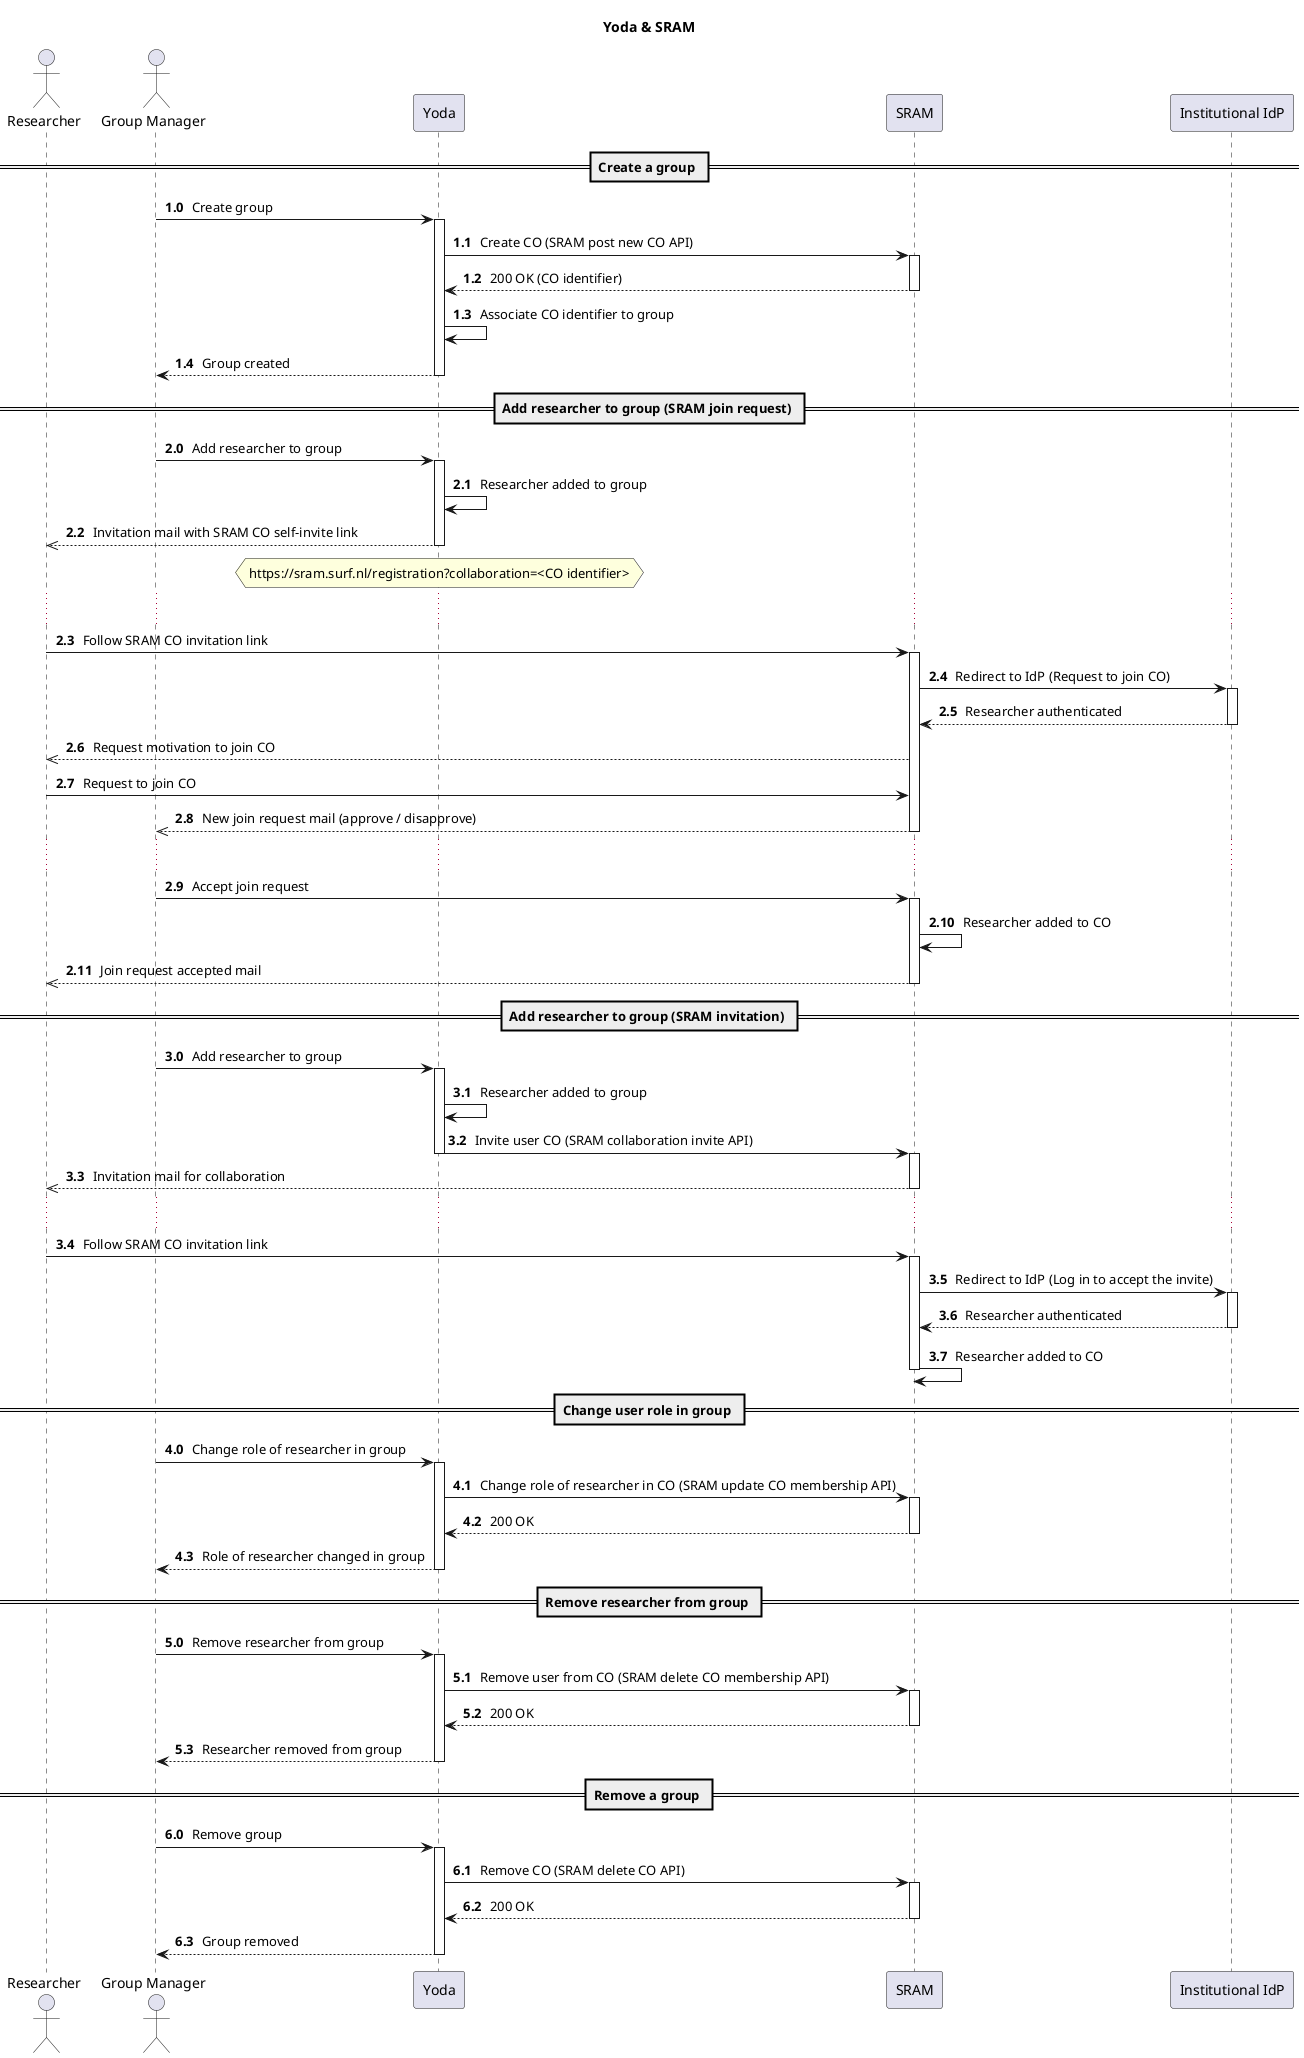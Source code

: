 @startuml
skinparam padding 2
skinparam shadowing false

title Yoda & SRAM

actor       Researcher          as researcher
actor       "Group Manager"     as groupmanager
participant Yoda                as yoda
participant SRAM                as SRAM
participant "Institutional IdP" as IdP

== Create a group ==
autonumber 1.0
groupmanager  -> yoda        : Create group
activate yoda
yoda         -> SRAM        : Create CO (SRAM post new CO API)
activate SRAM
SRAM        --> yoda        : 200 OK (CO identifier)
deactivate SRAM
yoda         -> yoda        : Associate CO identifier to group
yoda        --> groupmanager : Group created
deactivate yoda

== Add researcher to group (SRAM join request) ==
autonumber 2.0
groupmanager  -> yoda        : Add researcher to group
activate yoda
yoda         -> yoda        : Researcher added to group
yoda       -->> researcher  : Invitation mail with SRAM CO self-invite link
deactivate yoda
hnote over yoda
    https://sram.surf.nl/registration?collaboration=<CO identifier>
endhnote
...
researcher   -> SRAM        : Follow SRAM CO invitation link
activate SRAM
SRAM         -> IdP         : Redirect to IdP (Request to join CO)
activate IdP
IdP         --> SRAM        : Researcher authenticated
deactivate IdP
SRAM       -->> researcher  : Request motivation to join CO
researcher   -> SRAM        : Request to join CO
SRAM       -->> groupmanager : New join request mail (approve / disapprove)
deactivate SRAM
...
groupmanager  -> SRAM        : Accept join request
activate SRAM
SRAM         -> SRAM        : Researcher added to CO
SRAM       -->> researcher  : Join request accepted mail
deactivate SRAM

== Add researcher to group (SRAM invitation) ==
autonumber 3.0
groupmanager  -> yoda        : Add researcher to group
activate yoda
yoda         -> yoda        : Researcher added to group
yoda         -> SRAM        : Invite user CO (SRAM collaboration invite API)
deactivate yoda
activate SRAM
SRAM       -->> researcher  : Invitation mail for collaboration
deactivate SRAM
...
researcher   -> SRAM        : Follow SRAM CO invitation link
activate SRAM
SRAM         -> IdP         : Redirect to IdP (Log in to accept the invite)
activate IdP
IdP         --> SRAM        : Researcher authenticated
deactivate IdP
SRAM         -> SRAM        : Researcher added to CO
deactivate SRAM

== Change user role in group ==
autonumber 4.0
groupmanager  -> yoda        : Change role of researcher in group
activate yoda
yoda         -> SRAM        : Change role of researcher in CO (SRAM update CO membership API)
activate SRAM
SRAM        --> yoda        : 200 OK
deactivate SRAM
yoda        --> groupmanager : Role of researcher changed in group
deactivate yoda

== Remove researcher from group ==
autonumber 5.0
groupmanager  -> yoda        : Remove researcher from group
activate yoda
yoda         -> SRAM        : Remove user from CO (SRAM delete CO membership API)
activate SRAM
SRAM        --> yoda        : 200 OK
deactivate SRAM
yoda        --> groupmanager : Researcher removed from group
deactivate yoda

== Remove a group ==
autonumber 6.0
groupmanager  -> yoda        : Remove group
activate yoda
yoda         -> SRAM        : Remove CO (SRAM delete CO API)
activate SRAM
SRAM        --> yoda        : 200 OK
deactivate SRAM
yoda        --> groupmanager : Group removed
deactivate yoda

@enduml
